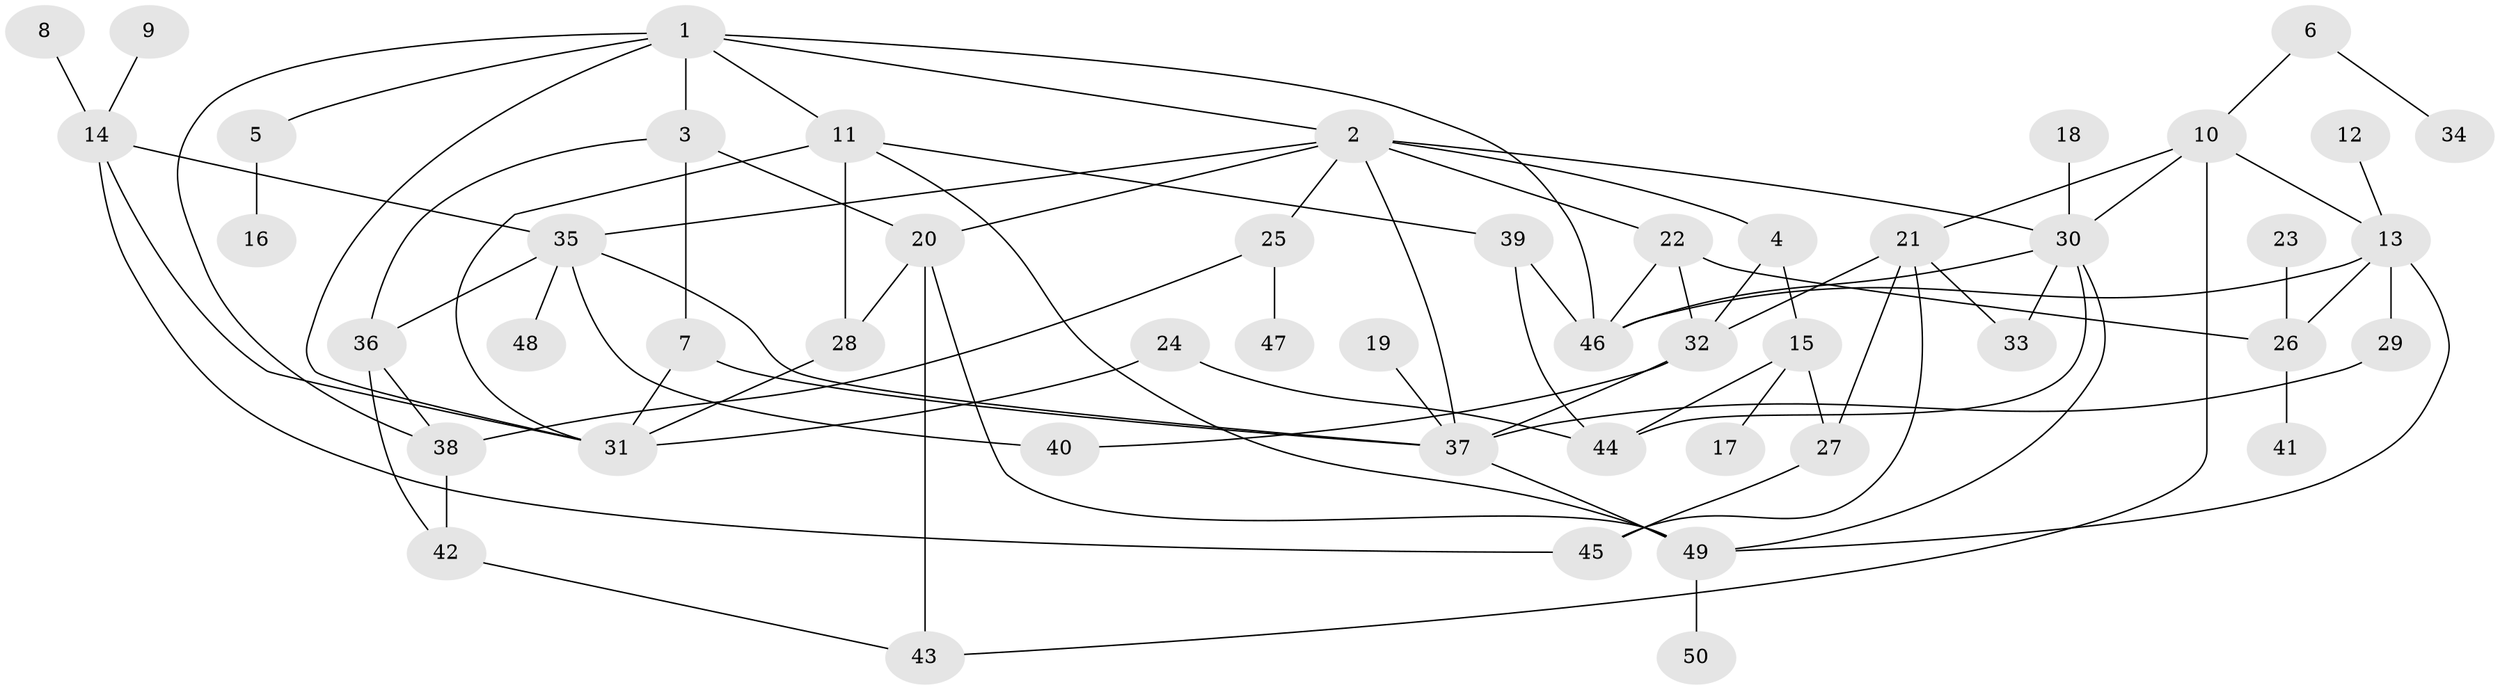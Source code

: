 // original degree distribution, {5: 0.08080808080808081, 7: 0.020202020202020204, 4: 0.12121212121212122, 2: 0.2222222222222222, 3: 0.26262626262626265, 6: 0.030303030303030304, 1: 0.26262626262626265}
// Generated by graph-tools (version 1.1) at 2025/49/03/09/25 03:49:16]
// undirected, 50 vertices, 84 edges
graph export_dot {
graph [start="1"]
  node [color=gray90,style=filled];
  1;
  2;
  3;
  4;
  5;
  6;
  7;
  8;
  9;
  10;
  11;
  12;
  13;
  14;
  15;
  16;
  17;
  18;
  19;
  20;
  21;
  22;
  23;
  24;
  25;
  26;
  27;
  28;
  29;
  30;
  31;
  32;
  33;
  34;
  35;
  36;
  37;
  38;
  39;
  40;
  41;
  42;
  43;
  44;
  45;
  46;
  47;
  48;
  49;
  50;
  1 -- 2 [weight=1.0];
  1 -- 3 [weight=1.0];
  1 -- 5 [weight=1.0];
  1 -- 11 [weight=1.0];
  1 -- 31 [weight=1.0];
  1 -- 38 [weight=1.0];
  1 -- 46 [weight=1.0];
  2 -- 4 [weight=1.0];
  2 -- 20 [weight=1.0];
  2 -- 22 [weight=1.0];
  2 -- 25 [weight=1.0];
  2 -- 30 [weight=1.0];
  2 -- 35 [weight=1.0];
  2 -- 37 [weight=1.0];
  3 -- 7 [weight=1.0];
  3 -- 20 [weight=1.0];
  3 -- 36 [weight=1.0];
  4 -- 15 [weight=1.0];
  4 -- 32 [weight=1.0];
  5 -- 16 [weight=1.0];
  6 -- 10 [weight=1.0];
  6 -- 34 [weight=1.0];
  7 -- 31 [weight=1.0];
  7 -- 37 [weight=1.0];
  8 -- 14 [weight=1.0];
  9 -- 14 [weight=1.0];
  10 -- 13 [weight=1.0];
  10 -- 21 [weight=1.0];
  10 -- 30 [weight=1.0];
  10 -- 43 [weight=1.0];
  11 -- 28 [weight=1.0];
  11 -- 31 [weight=1.0];
  11 -- 39 [weight=1.0];
  11 -- 49 [weight=1.0];
  12 -- 13 [weight=1.0];
  13 -- 26 [weight=1.0];
  13 -- 29 [weight=1.0];
  13 -- 46 [weight=1.0];
  13 -- 49 [weight=1.0];
  14 -- 31 [weight=1.0];
  14 -- 35 [weight=1.0];
  14 -- 45 [weight=1.0];
  15 -- 17 [weight=1.0];
  15 -- 27 [weight=1.0];
  15 -- 44 [weight=1.0];
  18 -- 30 [weight=1.0];
  19 -- 37 [weight=1.0];
  20 -- 28 [weight=1.0];
  20 -- 43 [weight=1.0];
  20 -- 49 [weight=1.0];
  21 -- 27 [weight=1.0];
  21 -- 32 [weight=2.0];
  21 -- 33 [weight=1.0];
  21 -- 45 [weight=1.0];
  22 -- 26 [weight=1.0];
  22 -- 32 [weight=1.0];
  22 -- 46 [weight=1.0];
  23 -- 26 [weight=1.0];
  24 -- 31 [weight=1.0];
  24 -- 44 [weight=1.0];
  25 -- 38 [weight=1.0];
  25 -- 47 [weight=1.0];
  26 -- 41 [weight=1.0];
  27 -- 45 [weight=1.0];
  28 -- 31 [weight=1.0];
  29 -- 37 [weight=1.0];
  30 -- 33 [weight=1.0];
  30 -- 44 [weight=1.0];
  30 -- 46 [weight=1.0];
  30 -- 49 [weight=1.0];
  32 -- 37 [weight=1.0];
  32 -- 40 [weight=1.0];
  35 -- 36 [weight=1.0];
  35 -- 37 [weight=1.0];
  35 -- 40 [weight=1.0];
  35 -- 48 [weight=1.0];
  36 -- 38 [weight=1.0];
  36 -- 42 [weight=1.0];
  37 -- 49 [weight=1.0];
  38 -- 42 [weight=1.0];
  39 -- 44 [weight=1.0];
  39 -- 46 [weight=1.0];
  42 -- 43 [weight=1.0];
  49 -- 50 [weight=1.0];
}
